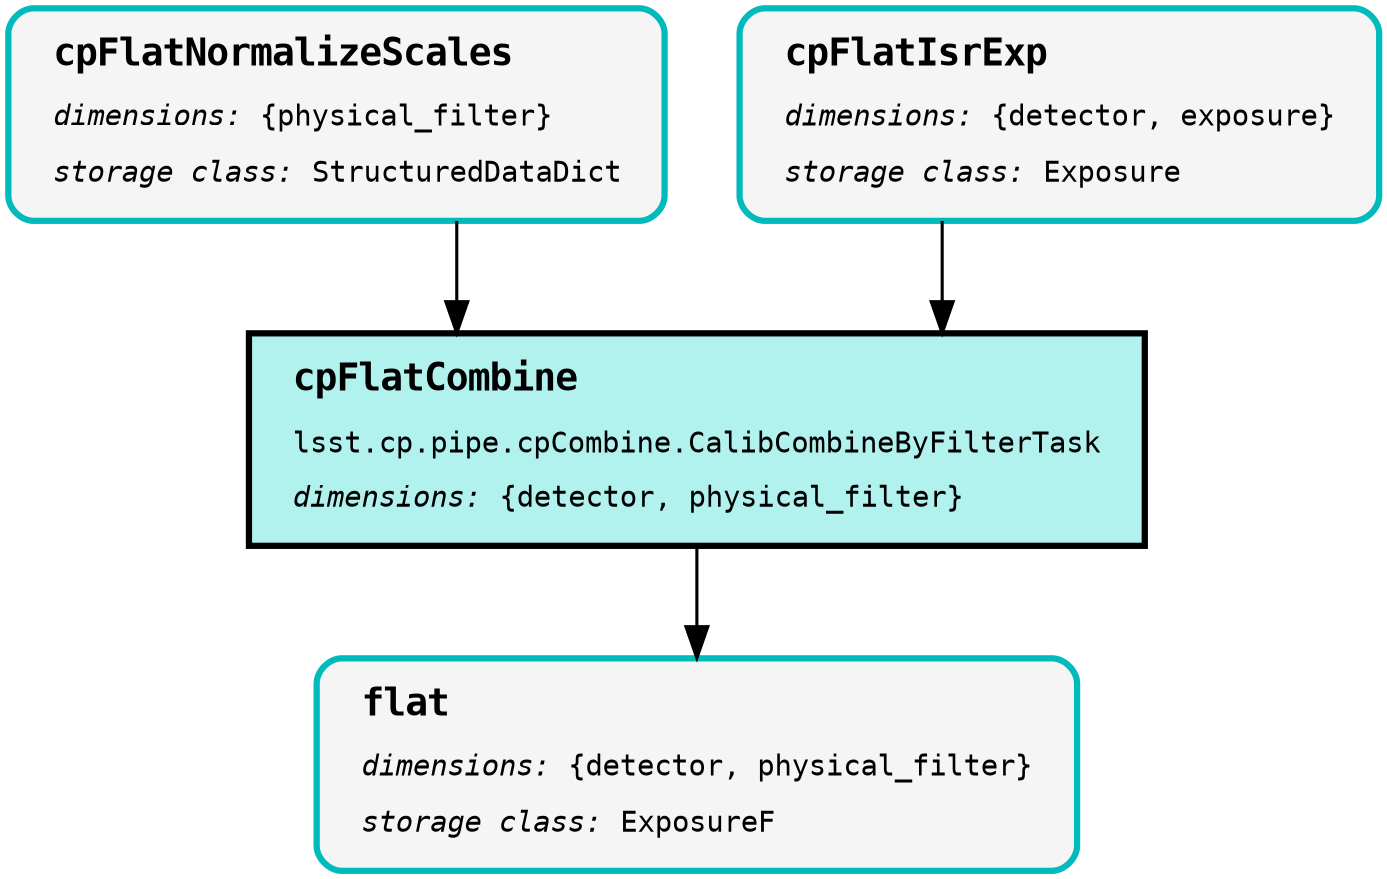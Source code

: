 digraph Pipeline {
graph [splines="ortho", nodesep="0.5", ranksep="0.75"];
node [shape="box", fontname="Monospace", fontsize="14", margin="0.2,0.1", penwidth="3"];
edge [color="black", arrowsize="1.5", penwidth="1.5", pad="10mm"];
"cpFlatCombine:2" [style="filled", color="black", fillcolor="#B1F2EF", label=<<TABLE BORDER="0" CELLPADDING="5"><TR><TD ALIGN="LEFT"><B><FONT POINT-SIZE="18">cpFlatCombine</FONT></B></TD></TR><TR><TD ALIGN="LEFT">lsst.cp.pipe.cpCombine.CalibCombineByFilterTask</TD></TR><TR><TD ALIGN="LEFT"><I>dimensions:</I>&nbsp;{detector, physical_filter}</TD></TR></TABLE>>];
"cpFlatNormalizeScales:0" [style="rounded,filled,bold", color="#00BABC", fillcolor="#F5F5F5", label=<<TABLE BORDER="0" CELLPADDING="5"><TR><TD ALIGN="LEFT"><B><FONT POINT-SIZE="18">cpFlatNormalizeScales</FONT></B></TD></TR><TR><TD ALIGN="LEFT"><I>dimensions:</I>&nbsp;{physical_filter}</TD></TR><TR><TD ALIGN="LEFT"><I>storage class:</I>&nbsp;StructuredDataDict</TD></TR></TABLE>>];
"cpFlatIsrExp:0" [style="rounded,filled,bold", color="#00BABC", fillcolor="#F5F5F5", label=<<TABLE BORDER="0" CELLPADDING="5"><TR><TD ALIGN="LEFT"><B><FONT POINT-SIZE="18">cpFlatIsrExp</FONT></B></TD></TR><TR><TD ALIGN="LEFT"><I>dimensions:</I>&nbsp;{detector, exposure}</TD></TR><TR><TD ALIGN="LEFT"><I>storage class:</I>&nbsp;Exposure</TD></TR></TABLE>>];
"flat:0" [style="rounded,filled,bold", color="#00BABC", fillcolor="#F5F5F5", label=<<TABLE BORDER="0" CELLPADDING="5"><TR><TD ALIGN="LEFT"><B><FONT POINT-SIZE="18">flat</FONT></B></TD></TR><TR><TD ALIGN="LEFT"><I>dimensions:</I>&nbsp;{detector, physical_filter}</TD></TR><TR><TD ALIGN="LEFT"><I>storage class:</I>&nbsp;ExposureF</TD></TR></TABLE>>];
"cpFlatCombine:2" -> "flat:0";
"cpFlatNormalizeScales:0" -> "cpFlatCombine:2";
"cpFlatIsrExp:0" -> "cpFlatCombine:2";
}
